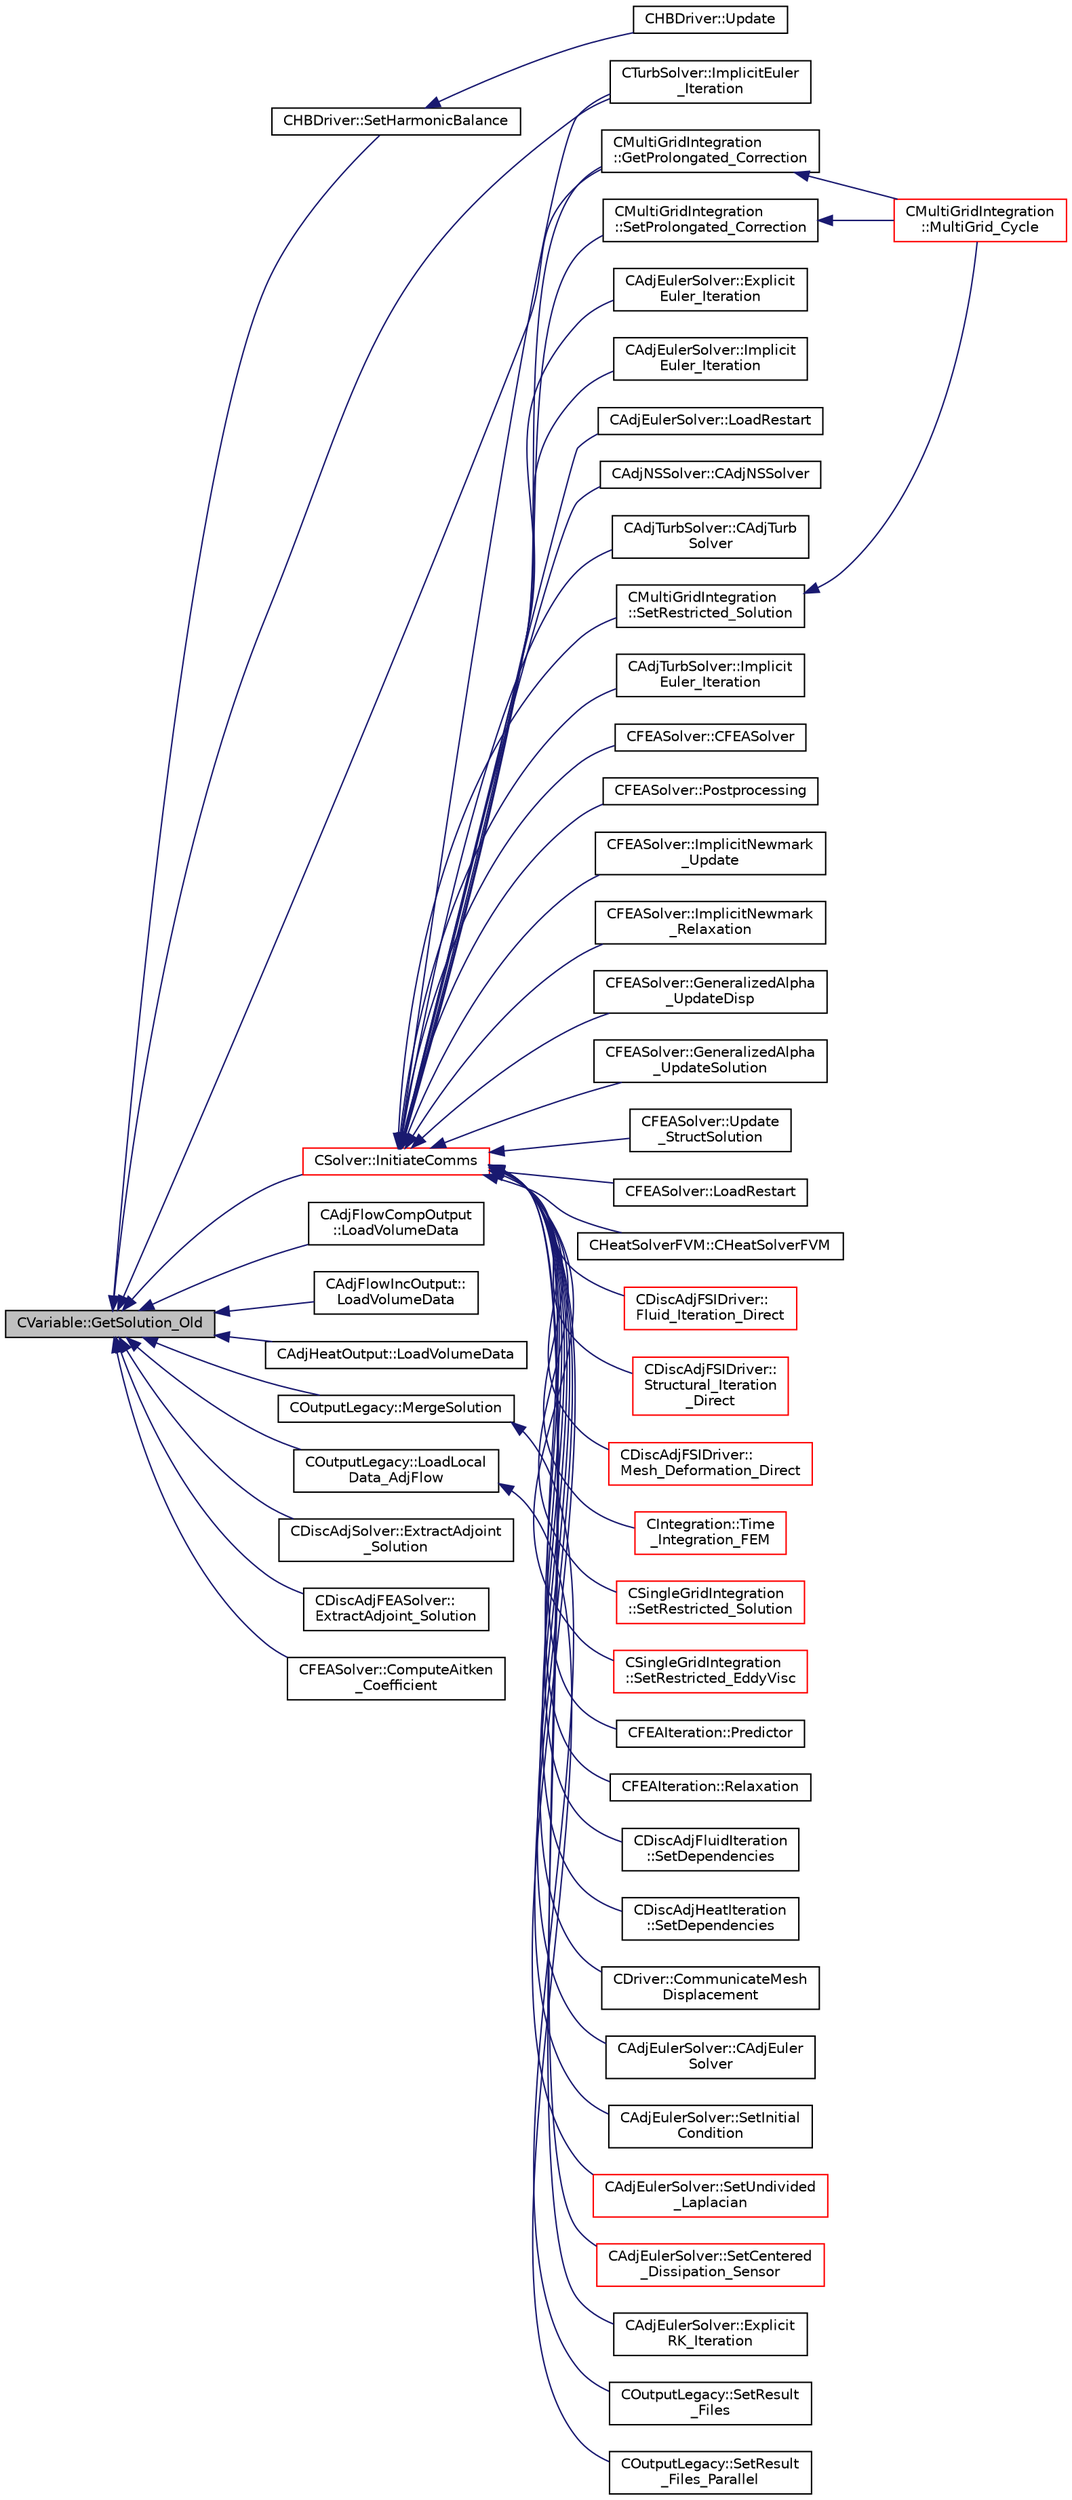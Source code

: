 digraph "CVariable::GetSolution_Old"
{
  edge [fontname="Helvetica",fontsize="10",labelfontname="Helvetica",labelfontsize="10"];
  node [fontname="Helvetica",fontsize="10",shape=record];
  rankdir="LR";
  Node2853 [label="CVariable::GetSolution_Old",height=0.2,width=0.4,color="black", fillcolor="grey75", style="filled", fontcolor="black"];
  Node2853 -> Node2854 [dir="back",color="midnightblue",fontsize="10",style="solid",fontname="Helvetica"];
  Node2854 [label="CHBDriver::SetHarmonicBalance",height=0.2,width=0.4,color="black", fillcolor="white", style="filled",URL="$class_c_h_b_driver.html#a1c864c75002bc45dc6fdb4593e6b5fe3",tooltip="Computation and storage of the Harmonic Balance method source terms. "];
  Node2854 -> Node2855 [dir="back",color="midnightblue",fontsize="10",style="solid",fontname="Helvetica"];
  Node2855 [label="CHBDriver::Update",height=0.2,width=0.4,color="black", fillcolor="white", style="filled",URL="$class_c_h_b_driver.html#ad34ec58b57d70fdf128bb6685f732505",tooltip="Update the solution for the Harmonic Balance. "];
  Node2853 -> Node2856 [dir="back",color="midnightblue",fontsize="10",style="solid",fontname="Helvetica"];
  Node2856 [label="CMultiGridIntegration\l::GetProlongated_Correction",height=0.2,width=0.4,color="black", fillcolor="white", style="filled",URL="$class_c_multi_grid_integration.html#a29bf9a6e27f43e6b71704d05105a648d",tooltip="Compute the fine grid correction from the coarse solution. "];
  Node2856 -> Node2857 [dir="back",color="midnightblue",fontsize="10",style="solid",fontname="Helvetica"];
  Node2857 [label="CMultiGridIntegration\l::MultiGrid_Cycle",height=0.2,width=0.4,color="red", fillcolor="white", style="filled",URL="$class_c_multi_grid_integration.html#aa9a52a00a3417c465307ae6aea035f41",tooltip="Perform a Full-Approximation Storage (FAS) Multigrid. "];
  Node2853 -> Node2859 [dir="back",color="midnightblue",fontsize="10",style="solid",fontname="Helvetica"];
  Node2859 [label="CAdjFlowCompOutput\l::LoadVolumeData",height=0.2,width=0.4,color="black", fillcolor="white", style="filled",URL="$class_c_adj_flow_comp_output.html#af9dae5d732938078bdea138bde373293",tooltip="Set the values of the volume output fields for a point. "];
  Node2853 -> Node2860 [dir="back",color="midnightblue",fontsize="10",style="solid",fontname="Helvetica"];
  Node2860 [label="CAdjFlowIncOutput::\lLoadVolumeData",height=0.2,width=0.4,color="black", fillcolor="white", style="filled",URL="$class_c_adj_flow_inc_output.html#ab5f6dd5188bd1d48f03b17c550d98898",tooltip="Set the values of the volume output fields for a point. "];
  Node2853 -> Node2861 [dir="back",color="midnightblue",fontsize="10",style="solid",fontname="Helvetica"];
  Node2861 [label="CAdjHeatOutput::LoadVolumeData",height=0.2,width=0.4,color="black", fillcolor="white", style="filled",URL="$class_c_adj_heat_output.html#a9b64b0f5e1efdcf6c8b9cf88bd6be0ee",tooltip="Set the values of the volume output fields for a point. "];
  Node2853 -> Node2862 [dir="back",color="midnightblue",fontsize="10",style="solid",fontname="Helvetica"];
  Node2862 [label="COutputLegacy::MergeSolution",height=0.2,width=0.4,color="black", fillcolor="white", style="filled",URL="$class_c_output_legacy.html#af30cc9d6a1d32da2af7043901a5914cf",tooltip="Merge the solution into a data structure used for output file writing. "];
  Node2862 -> Node2863 [dir="back",color="midnightblue",fontsize="10",style="solid",fontname="Helvetica"];
  Node2863 [label="COutputLegacy::SetResult\l_Files",height=0.2,width=0.4,color="black", fillcolor="white", style="filled",URL="$class_c_output_legacy.html#aa817439538e8cf82f82acbfa0bf7e735",tooltip="Writes and organizes the all the output files, except the history one, for serial computations..."];
  Node2853 -> Node2864 [dir="back",color="midnightblue",fontsize="10",style="solid",fontname="Helvetica"];
  Node2864 [label="COutputLegacy::LoadLocal\lData_AdjFlow",height=0.2,width=0.4,color="black", fillcolor="white", style="filled",URL="$class_c_output_legacy.html#a37180b5adabfb37cdc540e99cd43e347",tooltip="Load the desired solution data into a structure used for parallel reordering and output file writing ..."];
  Node2864 -> Node2865 [dir="back",color="midnightblue",fontsize="10",style="solid",fontname="Helvetica"];
  Node2865 [label="COutputLegacy::SetResult\l_Files_Parallel",height=0.2,width=0.4,color="black", fillcolor="white", style="filled",URL="$class_c_output_legacy.html#a9e7832982d8237df4df455b027fd203b",tooltip="Writes and organizes the all the output files, except the history one, for parallel computations..."];
  Node2853 -> Node2866 [dir="back",color="midnightblue",fontsize="10",style="solid",fontname="Helvetica"];
  Node2866 [label="CDiscAdjSolver::ExtractAdjoint\l_Solution",height=0.2,width=0.4,color="black", fillcolor="white", style="filled",URL="$class_c_disc_adj_solver.html#a05ed17d8256bd61c43ba09343750eb1a",tooltip="Sets the adjoint values of the input variables of the flow (+turb.) iteration after tape has been eva..."];
  Node2853 -> Node2867 [dir="back",color="midnightblue",fontsize="10",style="solid",fontname="Helvetica"];
  Node2867 [label="CDiscAdjFEASolver::\lExtractAdjoint_Solution",height=0.2,width=0.4,color="black", fillcolor="white", style="filled",URL="$class_c_disc_adj_f_e_a_solver.html#a976facb0e6a13e97f663c74a863b350d",tooltip="Sets the adjoint values of the input variables of the flow (+turb.) iteration after tape has been eva..."];
  Node2853 -> Node2868 [dir="back",color="midnightblue",fontsize="10",style="solid",fontname="Helvetica"];
  Node2868 [label="CFEASolver::ComputeAitken\l_Coefficient",height=0.2,width=0.4,color="black", fillcolor="white", style="filled",URL="$class_c_f_e_a_solver.html#acd4cf27002608bdb084324e0077fb1fb",tooltip="Computation of Aitken&#39;s coefficient. "];
  Node2853 -> Node2869 [dir="back",color="midnightblue",fontsize="10",style="solid",fontname="Helvetica"];
  Node2869 [label="CTurbSolver::ImplicitEuler\l_Iteration",height=0.2,width=0.4,color="black", fillcolor="white", style="filled",URL="$class_c_turb_solver.html#af7a0ab68fbb2925c56863df97b3ea4ee",tooltip="Update the solution using an implicit solver. "];
  Node2853 -> Node2870 [dir="back",color="midnightblue",fontsize="10",style="solid",fontname="Helvetica"];
  Node2870 [label="CSolver::InitiateComms",height=0.2,width=0.4,color="red", fillcolor="white", style="filled",URL="$class_c_solver.html#a68ef94bc50683bd1f1d750b4a8cb7351",tooltip="Routine to load a solver quantity into the data structures for MPI point-to-point communication and t..."];
  Node2870 -> Node2871 [dir="back",color="midnightblue",fontsize="10",style="solid",fontname="Helvetica"];
  Node2871 [label="CDiscAdjFSIDriver::\lFluid_Iteration_Direct",height=0.2,width=0.4,color="red", fillcolor="white", style="filled",URL="$class_c_disc_adj_f_s_i_driver.html#aade7f9d8b7f7f1ddccfdc62d3b1fdaa8",tooltip="Run a direct flow iteration. "];
  Node2870 -> Node2876 [dir="back",color="midnightblue",fontsize="10",style="solid",fontname="Helvetica"];
  Node2876 [label="CDiscAdjFSIDriver::\lStructural_Iteration\l_Direct",height=0.2,width=0.4,color="red", fillcolor="white", style="filled",URL="$class_c_disc_adj_f_s_i_driver.html#aef8192d6dd5451f1e496e9847c2c5c65",tooltip="Run a direct structural iteration. "];
  Node2870 -> Node2877 [dir="back",color="midnightblue",fontsize="10",style="solid",fontname="Helvetica"];
  Node2877 [label="CDiscAdjFSIDriver::\lMesh_Deformation_Direct",height=0.2,width=0.4,color="red", fillcolor="white", style="filled",URL="$class_c_disc_adj_f_s_i_driver.html#ad683500d6b3773af342165b1b18f5c59",tooltip="Run a direct mesh deformation. "];
  Node2870 -> Node2878 [dir="back",color="midnightblue",fontsize="10",style="solid",fontname="Helvetica"];
  Node2878 [label="CIntegration::Time\l_Integration_FEM",height=0.2,width=0.4,color="red", fillcolor="white", style="filled",URL="$class_c_integration.html#a4ac7acdec8fdf941a4efc90b3f82a68c",tooltip="Do the time integration (explicit or implicit) of the numerical system on a FEM framework. "];
  Node2870 -> Node2856 [dir="back",color="midnightblue",fontsize="10",style="solid",fontname="Helvetica"];
  Node2870 -> Node2880 [dir="back",color="midnightblue",fontsize="10",style="solid",fontname="Helvetica"];
  Node2880 [label="CMultiGridIntegration\l::SetProlongated_Correction",height=0.2,width=0.4,color="black", fillcolor="white", style="filled",URL="$class_c_multi_grid_integration.html#a5d0d450972f5c004596b3f0abdae3015",tooltip="Set the value of the corrected fine grid solution. "];
  Node2880 -> Node2857 [dir="back",color="midnightblue",fontsize="10",style="solid",fontname="Helvetica"];
  Node2870 -> Node2881 [dir="back",color="midnightblue",fontsize="10",style="solid",fontname="Helvetica"];
  Node2881 [label="CMultiGridIntegration\l::SetRestricted_Solution",height=0.2,width=0.4,color="black", fillcolor="white", style="filled",URL="$class_c_multi_grid_integration.html#a57c0f097c58c1d36ef8156b91350fd60",tooltip="Restrict solution from fine grid to a coarse grid. "];
  Node2881 -> Node2857 [dir="back",color="midnightblue",fontsize="10",style="solid",fontname="Helvetica"];
  Node2870 -> Node2882 [dir="back",color="midnightblue",fontsize="10",style="solid",fontname="Helvetica"];
  Node2882 [label="CSingleGridIntegration\l::SetRestricted_Solution",height=0.2,width=0.4,color="red", fillcolor="white", style="filled",URL="$class_c_single_grid_integration.html#a035bbc4f261b680a4a651aa0af69437b",tooltip="Restrict solution from fine grid to a coarse grid. "];
  Node2870 -> Node2884 [dir="back",color="midnightblue",fontsize="10",style="solid",fontname="Helvetica"];
  Node2884 [label="CSingleGridIntegration\l::SetRestricted_EddyVisc",height=0.2,width=0.4,color="red", fillcolor="white", style="filled",URL="$class_c_single_grid_integration.html#ae875067fdaf103c36391ea21343e1731",tooltip="Restrict solution from fine grid to a coarse grid. "];
  Node2870 -> Node2885 [dir="back",color="midnightblue",fontsize="10",style="solid",fontname="Helvetica"];
  Node2885 [label="CFEAIteration::Predictor",height=0.2,width=0.4,color="black", fillcolor="white", style="filled",URL="$class_c_f_e_a_iteration.html#a00a378c1b0d9b95b250e208bcf1f420e",tooltip="Predictor. "];
  Node2870 -> Node2886 [dir="back",color="midnightblue",fontsize="10",style="solid",fontname="Helvetica"];
  Node2886 [label="CFEAIteration::Relaxation",height=0.2,width=0.4,color="black", fillcolor="white", style="filled",URL="$class_c_f_e_a_iteration.html#a840bd377c7050c57cb5f81799669b59f",tooltip="Relaxation. "];
  Node2870 -> Node2887 [dir="back",color="midnightblue",fontsize="10",style="solid",fontname="Helvetica"];
  Node2887 [label="CDiscAdjFluidIteration\l::SetDependencies",height=0.2,width=0.4,color="black", fillcolor="white", style="filled",URL="$class_c_disc_adj_fluid_iteration.html#aad302b77466b001d380ca8766ba8d85c",tooltip="Compute necessary variables that depend on the conservative variables or the mesh node positions (e..."];
  Node2870 -> Node2888 [dir="back",color="midnightblue",fontsize="10",style="solid",fontname="Helvetica"];
  Node2888 [label="CDiscAdjHeatIteration\l::SetDependencies",height=0.2,width=0.4,color="black", fillcolor="white", style="filled",URL="$class_c_disc_adj_heat_iteration.html#a8098b35364d0a2a7b1fa31850714e359",tooltip="Compute necessary variables that depend on the conservative variables or the mesh node positions (e..."];
  Node2870 -> Node2889 [dir="back",color="midnightblue",fontsize="10",style="solid",fontname="Helvetica"];
  Node2889 [label="CDriver::CommunicateMesh\lDisplacement",height=0.2,width=0.4,color="black", fillcolor="white", style="filled",URL="$class_c_driver.html#ab7774dbeec50826a830714585aa45740",tooltip="Communicate the boundary mesh displacements in a python call. "];
  Node2870 -> Node2890 [dir="back",color="midnightblue",fontsize="10",style="solid",fontname="Helvetica"];
  Node2890 [label="CAdjEulerSolver::CAdjEuler\lSolver",height=0.2,width=0.4,color="black", fillcolor="white", style="filled",URL="$class_c_adj_euler_solver.html#a0a739888df9436d4707665d152a7af1a"];
  Node2870 -> Node2891 [dir="back",color="midnightblue",fontsize="10",style="solid",fontname="Helvetica"];
  Node2891 [label="CAdjEulerSolver::SetInitial\lCondition",height=0.2,width=0.4,color="black", fillcolor="white", style="filled",URL="$class_c_adj_euler_solver.html#a9b83036ab8c37a1b24350704dcfeaeb3",tooltip="Set the initial condition for the Euler Equations. "];
  Node2870 -> Node2892 [dir="back",color="midnightblue",fontsize="10",style="solid",fontname="Helvetica"];
  Node2892 [label="CAdjEulerSolver::SetUndivided\l_Laplacian",height=0.2,width=0.4,color="red", fillcolor="white", style="filled",URL="$class_c_adj_euler_solver.html#a1872318f659d74b4e12d669095ee57b5",tooltip="Compute the undivided laplacian for the adjoint solution. "];
  Node2870 -> Node2895 [dir="back",color="midnightblue",fontsize="10",style="solid",fontname="Helvetica"];
  Node2895 [label="CAdjEulerSolver::SetCentered\l_Dissipation_Sensor",height=0.2,width=0.4,color="red", fillcolor="white", style="filled",URL="$class_c_adj_euler_solver.html#af1b72ed76900f821d2f51942cb4252db",tooltip="Compute the sensor for higher order dissipation control in rotating problems. "];
  Node2870 -> Node2896 [dir="back",color="midnightblue",fontsize="10",style="solid",fontname="Helvetica"];
  Node2896 [label="CAdjEulerSolver::Explicit\lRK_Iteration",height=0.2,width=0.4,color="black", fillcolor="white", style="filled",URL="$class_c_adj_euler_solver.html#a83de159f4bd062c776f07d087414a9cf",tooltip="Update the solution using a Runge-Kutta strategy. "];
  Node2870 -> Node2897 [dir="back",color="midnightblue",fontsize="10",style="solid",fontname="Helvetica"];
  Node2897 [label="CAdjEulerSolver::Explicit\lEuler_Iteration",height=0.2,width=0.4,color="black", fillcolor="white", style="filled",URL="$class_c_adj_euler_solver.html#a2863f1ed56105b595204ac31b3dab66b",tooltip="Update the solution using a explicit Euler scheme. "];
  Node2870 -> Node2898 [dir="back",color="midnightblue",fontsize="10",style="solid",fontname="Helvetica"];
  Node2898 [label="CAdjEulerSolver::Implicit\lEuler_Iteration",height=0.2,width=0.4,color="black", fillcolor="white", style="filled",URL="$class_c_adj_euler_solver.html#af64f459bce9498b1d19d8a645d0bc2c3",tooltip="Update the solution using an implicit solver. "];
  Node2870 -> Node2899 [dir="back",color="midnightblue",fontsize="10",style="solid",fontname="Helvetica"];
  Node2899 [label="CAdjEulerSolver::LoadRestart",height=0.2,width=0.4,color="black", fillcolor="white", style="filled",URL="$class_c_adj_euler_solver.html#acaf1ae2d6c07b492ab1eeca389881731",tooltip="Load a solution from a restart file. "];
  Node2870 -> Node2900 [dir="back",color="midnightblue",fontsize="10",style="solid",fontname="Helvetica"];
  Node2900 [label="CAdjNSSolver::CAdjNSSolver",height=0.2,width=0.4,color="black", fillcolor="white", style="filled",URL="$class_c_adj_n_s_solver.html#a323f1dc7c0b9fe00d1911eeeea365d46"];
  Node2870 -> Node2901 [dir="back",color="midnightblue",fontsize="10",style="solid",fontname="Helvetica"];
  Node2901 [label="CAdjTurbSolver::CAdjTurb\lSolver",height=0.2,width=0.4,color="black", fillcolor="white", style="filled",URL="$class_c_adj_turb_solver.html#a621bdae0b081f25a67425cc037cd90a2"];
  Node2870 -> Node2902 [dir="back",color="midnightblue",fontsize="10",style="solid",fontname="Helvetica"];
  Node2902 [label="CAdjTurbSolver::Implicit\lEuler_Iteration",height=0.2,width=0.4,color="black", fillcolor="white", style="filled",URL="$class_c_adj_turb_solver.html#a2c2657818c6ecfb7984c70bf079accd3",tooltip="Update the solution using an implicit solver. "];
  Node2870 -> Node2903 [dir="back",color="midnightblue",fontsize="10",style="solid",fontname="Helvetica"];
  Node2903 [label="CFEASolver::CFEASolver",height=0.2,width=0.4,color="black", fillcolor="white", style="filled",URL="$class_c_f_e_a_solver.html#a1d4c7d17d9c7143d3079fc78fae1599d"];
  Node2870 -> Node2904 [dir="back",color="midnightblue",fontsize="10",style="solid",fontname="Helvetica"];
  Node2904 [label="CFEASolver::Postprocessing",height=0.2,width=0.4,color="black", fillcolor="white", style="filled",URL="$class_c_f_e_a_solver.html#a582bf776db03d18a985936fff4c16644",tooltip="Postprocessing. "];
  Node2870 -> Node2905 [dir="back",color="midnightblue",fontsize="10",style="solid",fontname="Helvetica"];
  Node2905 [label="CFEASolver::ImplicitNewmark\l_Update",height=0.2,width=0.4,color="black", fillcolor="white", style="filled",URL="$class_c_f_e_a_solver.html#ae2afb9595361d9ead55f76ae5d89df02",tooltip="Update the solution using an implicit Newmark solver. "];
  Node2870 -> Node2906 [dir="back",color="midnightblue",fontsize="10",style="solid",fontname="Helvetica"];
  Node2906 [label="CFEASolver::ImplicitNewmark\l_Relaxation",height=0.2,width=0.4,color="black", fillcolor="white", style="filled",URL="$class_c_f_e_a_solver.html#afc818eebdc8cd168090a1abd5764425f",tooltip="A virtual member. "];
  Node2870 -> Node2907 [dir="back",color="midnightblue",fontsize="10",style="solid",fontname="Helvetica"];
  Node2907 [label="CFEASolver::GeneralizedAlpha\l_UpdateDisp",height=0.2,width=0.4,color="black", fillcolor="white", style="filled",URL="$class_c_f_e_a_solver.html#afe622d2f1e07a01baeaebc52cb7fcd45",tooltip="Update the solution using an implicit Generalized Alpha solver. "];
  Node2870 -> Node2908 [dir="back",color="midnightblue",fontsize="10",style="solid",fontname="Helvetica"];
  Node2908 [label="CFEASolver::GeneralizedAlpha\l_UpdateSolution",height=0.2,width=0.4,color="black", fillcolor="white", style="filled",URL="$class_c_f_e_a_solver.html#ae2bac89cd2c2b5c052f21b1815ce0348",tooltip="Update the solution using an implicit Generalized Alpha solver. "];
  Node2870 -> Node2909 [dir="back",color="midnightblue",fontsize="10",style="solid",fontname="Helvetica"];
  Node2909 [label="CFEASolver::Update\l_StructSolution",height=0.2,width=0.4,color="black", fillcolor="white", style="filled",URL="$class_c_f_e_a_solver.html#a564968575d62fc76612e8be5804652bd",tooltip="Aitken&#39;s relaxation of the solution. "];
  Node2870 -> Node2910 [dir="back",color="midnightblue",fontsize="10",style="solid",fontname="Helvetica"];
  Node2910 [label="CFEASolver::LoadRestart",height=0.2,width=0.4,color="black", fillcolor="white", style="filled",URL="$class_c_f_e_a_solver.html#a5f70ded742a6204f439628d029ac294a",tooltip="Load a solution from a restart file. "];
  Node2870 -> Node2911 [dir="back",color="midnightblue",fontsize="10",style="solid",fontname="Helvetica"];
  Node2911 [label="CHeatSolverFVM::CHeatSolverFVM",height=0.2,width=0.4,color="black", fillcolor="white", style="filled",URL="$class_c_heat_solver_f_v_m.html#a42af03c3f465c905fbc3ecbee398f5be",tooltip="Constructor of the class. "];
  Node2870 -> Node2869 [dir="back",color="midnightblue",fontsize="10",style="solid",fontname="Helvetica"];
}

